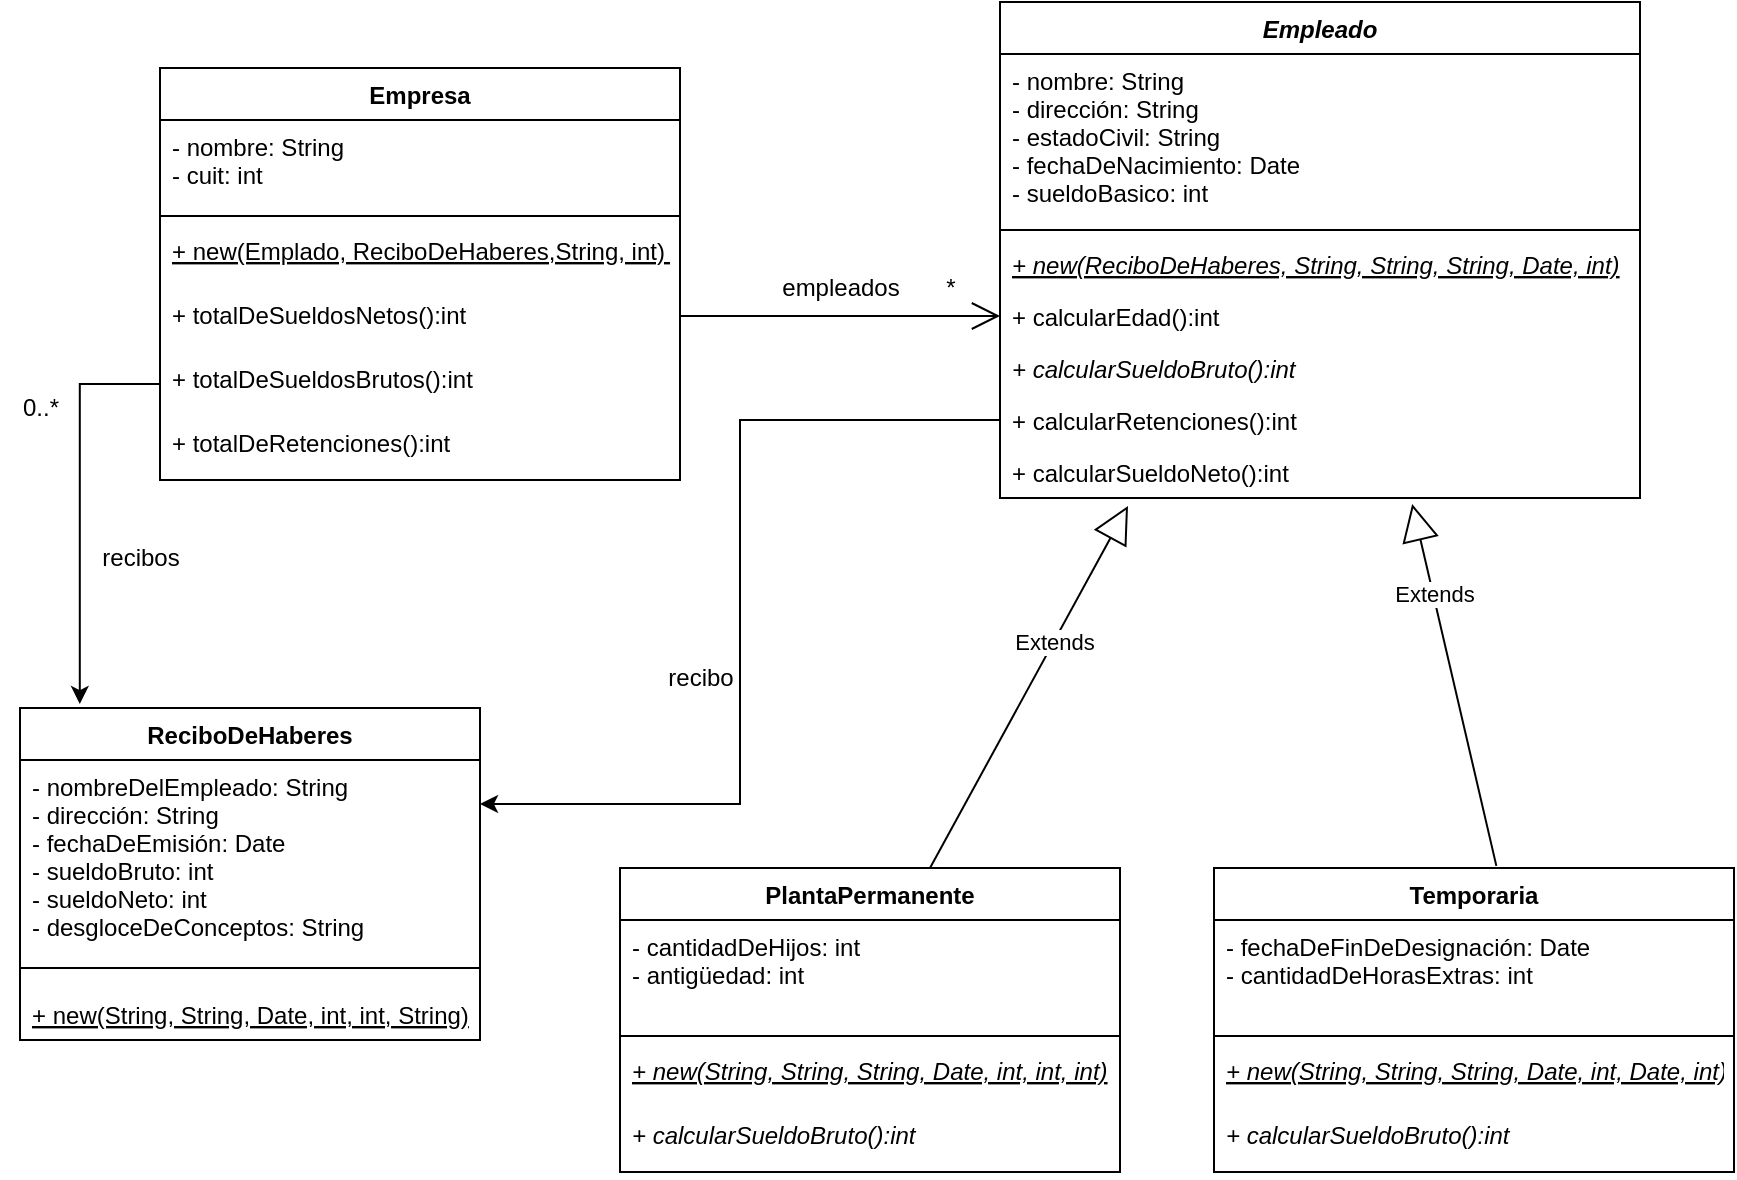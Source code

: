 <mxfile version="20.2.7" type="github">
  <diagram id="Ps4Gi2olXtC4p8bb6u-N" name="Página-1">
    <mxGraphModel dx="1689" dy="474" grid="1" gridSize="10" guides="1" tooltips="1" connect="1" arrows="1" fold="1" page="1" pageScale="1" pageWidth="827" pageHeight="1169" math="0" shadow="0">
      <root>
        <mxCell id="0" />
        <mxCell id="1" parent="0" />
        <mxCell id="JwWYeNIe6zn2I5OlYumR-1" value="Empresa" style="swimlane;fontStyle=1;align=center;verticalAlign=top;childLayout=stackLayout;horizontal=1;startSize=26;horizontalStack=0;resizeParent=1;resizeParentMax=0;resizeLast=0;collapsible=1;marginBottom=0;" parent="1" vertex="1">
          <mxGeometry x="40" y="40" width="260" height="206" as="geometry" />
        </mxCell>
        <mxCell id="JwWYeNIe6zn2I5OlYumR-2" value="- nombre: String&#xa;- cuit: int&#xa;" style="text;strokeColor=none;fillColor=none;align=left;verticalAlign=top;spacingLeft=4;spacingRight=4;overflow=hidden;rotatable=0;points=[[0,0.5],[1,0.5]];portConstraint=eastwest;" parent="JwWYeNIe6zn2I5OlYumR-1" vertex="1">
          <mxGeometry y="26" width="260" height="44" as="geometry" />
        </mxCell>
        <mxCell id="JwWYeNIe6zn2I5OlYumR-3" value="" style="line;strokeWidth=1;fillColor=none;align=left;verticalAlign=middle;spacingTop=-1;spacingLeft=3;spacingRight=3;rotatable=0;labelPosition=right;points=[];portConstraint=eastwest;" parent="JwWYeNIe6zn2I5OlYumR-1" vertex="1">
          <mxGeometry y="70" width="260" height="8" as="geometry" />
        </mxCell>
        <mxCell id="JwWYeNIe6zn2I5OlYumR-4" value="+ new(Emplado, ReciboDeHaberes,String, int) &#xa;   &#xa;" style="text;strokeColor=none;fillColor=none;align=left;verticalAlign=top;spacingLeft=4;spacingRight=4;overflow=hidden;rotatable=0;points=[[0,0.5],[1,0.5]];portConstraint=eastwest;fontStyle=4" parent="JwWYeNIe6zn2I5OlYumR-1" vertex="1">
          <mxGeometry y="78" width="260" height="32" as="geometry" />
        </mxCell>
        <mxCell id="tTE6m5quFMN1DRPSZeRv-21" value="+ totalDeSueldosNetos():int&#xa;" style="text;strokeColor=none;fillColor=none;align=left;verticalAlign=top;spacingLeft=4;spacingRight=4;overflow=hidden;rotatable=0;points=[[0,0.5],[1,0.5]];portConstraint=eastwest;fontStyle=0" parent="JwWYeNIe6zn2I5OlYumR-1" vertex="1">
          <mxGeometry y="110" width="260" height="32" as="geometry" />
        </mxCell>
        <mxCell id="tTE6m5quFMN1DRPSZeRv-22" value="+ totalDeSueldosBrutos():int&#xa;" style="text;strokeColor=none;fillColor=none;align=left;verticalAlign=top;spacingLeft=4;spacingRight=4;overflow=hidden;rotatable=0;points=[[0,0.5],[1,0.5]];portConstraint=eastwest;fontStyle=0" parent="JwWYeNIe6zn2I5OlYumR-1" vertex="1">
          <mxGeometry y="142" width="260" height="32" as="geometry" />
        </mxCell>
        <mxCell id="tTE6m5quFMN1DRPSZeRv-23" value="+ totalDeRetenciones():int&#xa;" style="text;strokeColor=none;fillColor=none;align=left;verticalAlign=top;spacingLeft=4;spacingRight=4;overflow=hidden;rotatable=0;points=[[0,0.5],[1,0.5]];portConstraint=eastwest;fontStyle=0" parent="JwWYeNIe6zn2I5OlYumR-1" vertex="1">
          <mxGeometry y="174" width="260" height="32" as="geometry" />
        </mxCell>
        <mxCell id="JwWYeNIe6zn2I5OlYumR-20" value="" style="endArrow=open;endFill=1;endSize=12;html=1;rounded=0;" parent="1" edge="1">
          <mxGeometry width="160" relative="1" as="geometry">
            <mxPoint x="300" y="164" as="sourcePoint" />
            <mxPoint x="460" y="164" as="targetPoint" />
          </mxGeometry>
        </mxCell>
        <mxCell id="JwWYeNIe6zn2I5OlYumR-22" value="empleados" style="text;html=1;align=center;verticalAlign=middle;resizable=0;points=[];autosize=1;strokeColor=none;fillColor=none;" parent="1" vertex="1">
          <mxGeometry x="340" y="135" width="80" height="30" as="geometry" />
        </mxCell>
        <mxCell id="eOfQtxofEK8c-xlT3uKf-5" value="PlantaPermanente" style="swimlane;fontStyle=1;align=center;verticalAlign=top;childLayout=stackLayout;horizontal=1;startSize=26;horizontalStack=0;resizeParent=1;resizeParentMax=0;resizeLast=0;collapsible=1;marginBottom=0;" parent="1" vertex="1">
          <mxGeometry x="270" y="440" width="250" height="152" as="geometry" />
        </mxCell>
        <mxCell id="eOfQtxofEK8c-xlT3uKf-6" value="- cantidadDeHijos: int&#xa;- antigüedad: int&#xa;" style="text;strokeColor=none;fillColor=none;align=left;verticalAlign=top;spacingLeft=4;spacingRight=4;overflow=hidden;rotatable=0;points=[[0,0.5],[1,0.5]];portConstraint=eastwest;" parent="eOfQtxofEK8c-xlT3uKf-5" vertex="1">
          <mxGeometry y="26" width="250" height="54" as="geometry" />
        </mxCell>
        <mxCell id="eOfQtxofEK8c-xlT3uKf-7" value="" style="line;strokeWidth=1;fillColor=none;align=left;verticalAlign=middle;spacingTop=-1;spacingLeft=3;spacingRight=3;rotatable=0;labelPosition=right;points=[];portConstraint=eastwest;" parent="eOfQtxofEK8c-xlT3uKf-5" vertex="1">
          <mxGeometry y="80" width="250" height="8" as="geometry" />
        </mxCell>
        <mxCell id="eOfQtxofEK8c-xlT3uKf-8" value="+ new(String, String, String, Date, int, int, int)&#xa;" style="text;strokeColor=none;fillColor=none;align=left;verticalAlign=top;spacingLeft=4;spacingRight=4;overflow=hidden;rotatable=0;points=[[0,0.5],[1,0.5]];portConstraint=eastwest;fontStyle=6" parent="eOfQtxofEK8c-xlT3uKf-5" vertex="1">
          <mxGeometry y="88" width="250" height="32" as="geometry" />
        </mxCell>
        <mxCell id="tTE6m5quFMN1DRPSZeRv-11" value="+ calcularSueldoBruto():int&#xa;" style="text;strokeColor=none;fillColor=none;align=left;verticalAlign=top;spacingLeft=4;spacingRight=4;overflow=hidden;rotatable=0;points=[[0,0.5],[1,0.5]];portConstraint=eastwest;fontStyle=2" parent="eOfQtxofEK8c-xlT3uKf-5" vertex="1">
          <mxGeometry y="120" width="250" height="32" as="geometry" />
        </mxCell>
        <mxCell id="eOfQtxofEK8c-xlT3uKf-9" value="Temporaria" style="swimlane;fontStyle=1;align=center;verticalAlign=top;childLayout=stackLayout;horizontal=1;startSize=26;horizontalStack=0;resizeParent=1;resizeParentMax=0;resizeLast=0;collapsible=1;marginBottom=0;" parent="1" vertex="1">
          <mxGeometry x="567" y="440" width="260" height="152" as="geometry" />
        </mxCell>
        <mxCell id="eOfQtxofEK8c-xlT3uKf-10" value="- fechaDeFinDeDesignación: Date&#xa;- cantidadDeHorasExtras: int&#xa;&#xa;" style="text;strokeColor=none;fillColor=none;align=left;verticalAlign=top;spacingLeft=4;spacingRight=4;overflow=hidden;rotatable=0;points=[[0,0.5],[1,0.5]];portConstraint=eastwest;" parent="eOfQtxofEK8c-xlT3uKf-9" vertex="1">
          <mxGeometry y="26" width="260" height="54" as="geometry" />
        </mxCell>
        <mxCell id="eOfQtxofEK8c-xlT3uKf-11" value="" style="line;strokeWidth=1;fillColor=none;align=left;verticalAlign=middle;spacingTop=-1;spacingLeft=3;spacingRight=3;rotatable=0;labelPosition=right;points=[];portConstraint=eastwest;" parent="eOfQtxofEK8c-xlT3uKf-9" vertex="1">
          <mxGeometry y="80" width="260" height="8" as="geometry" />
        </mxCell>
        <mxCell id="eOfQtxofEK8c-xlT3uKf-12" value="+ new(String, String, String, Date, int, Date, int)&#xa;" style="text;strokeColor=none;fillColor=none;align=left;verticalAlign=top;spacingLeft=4;spacingRight=4;overflow=hidden;rotatable=0;points=[[0,0.5],[1,0.5]];portConstraint=eastwest;fontStyle=6" parent="eOfQtxofEK8c-xlT3uKf-9" vertex="1">
          <mxGeometry y="88" width="260" height="32" as="geometry" />
        </mxCell>
        <mxCell id="tTE6m5quFMN1DRPSZeRv-12" value="+ calcularSueldoBruto():int" style="text;strokeColor=none;fillColor=none;align=left;verticalAlign=top;spacingLeft=4;spacingRight=4;overflow=hidden;rotatable=0;points=[[0,0.5],[1,0.5]];portConstraint=eastwest;fontStyle=2" parent="eOfQtxofEK8c-xlT3uKf-9" vertex="1">
          <mxGeometry y="120" width="260" height="32" as="geometry" />
        </mxCell>
        <mxCell id="eOfQtxofEK8c-xlT3uKf-18" value="Extends" style="endArrow=block;endSize=16;endFill=0;html=1;rounded=0;exitX=0.62;exitY=0;exitDx=0;exitDy=0;exitPerimeter=0;entryX=0.2;entryY=1.154;entryDx=0;entryDy=0;entryPerimeter=0;" parent="1" source="eOfQtxofEK8c-xlT3uKf-5" target="tTE6m5quFMN1DRPSZeRv-16" edge="1">
          <mxGeometry x="0.25" width="160" relative="1" as="geometry">
            <mxPoint x="330" y="370" as="sourcePoint" />
            <mxPoint x="420" y="240" as="targetPoint" />
            <Array as="points" />
            <mxPoint as="offset" />
          </mxGeometry>
        </mxCell>
        <mxCell id="eOfQtxofEK8c-xlT3uKf-19" value="Extends" style="endArrow=block;endSize=16;endFill=0;html=1;rounded=0;exitX=0.543;exitY=-0.007;exitDx=0;exitDy=0;exitPerimeter=0;entryX=0.644;entryY=1.115;entryDx=0;entryDy=0;entryPerimeter=0;" parent="1" source="eOfQtxofEK8c-xlT3uKf-9" target="tTE6m5quFMN1DRPSZeRv-16" edge="1">
          <mxGeometry x="0.5" width="160" relative="1" as="geometry">
            <mxPoint x="660" y="340" as="sourcePoint" />
            <mxPoint x="550" y="290" as="targetPoint" />
            <Array as="points" />
            <mxPoint as="offset" />
          </mxGeometry>
        </mxCell>
        <mxCell id="tTE6m5quFMN1DRPSZeRv-3" value="Empleado" style="swimlane;fontStyle=3;align=center;verticalAlign=top;childLayout=stackLayout;horizontal=1;startSize=26;horizontalStack=0;resizeParent=1;resizeParentMax=0;resizeLast=0;collapsible=1;marginBottom=0;" parent="1" vertex="1">
          <mxGeometry x="460" y="7" width="320" height="248" as="geometry" />
        </mxCell>
        <mxCell id="tTE6m5quFMN1DRPSZeRv-4" value="- nombre: String&#xa;- dirección: String&#xa;- estadoCivil: String&#xa;- fechaDeNacimiento: Date&#xa;- sueldoBasico: int" style="text;strokeColor=none;fillColor=none;align=left;verticalAlign=top;spacingLeft=4;spacingRight=4;overflow=hidden;rotatable=0;points=[[0,0.5],[1,0.5]];portConstraint=eastwest;" parent="tTE6m5quFMN1DRPSZeRv-3" vertex="1">
          <mxGeometry y="26" width="320" height="84" as="geometry" />
        </mxCell>
        <mxCell id="tTE6m5quFMN1DRPSZeRv-5" value="" style="line;strokeWidth=1;fillColor=none;align=left;verticalAlign=middle;spacingTop=-1;spacingLeft=3;spacingRight=3;rotatable=0;labelPosition=right;points=[];portConstraint=eastwest;" parent="tTE6m5quFMN1DRPSZeRv-3" vertex="1">
          <mxGeometry y="110" width="320" height="8" as="geometry" />
        </mxCell>
        <mxCell id="tTE6m5quFMN1DRPSZeRv-6" value="+ new(ReciboDeHaberes, String, String, String, Date, int)&#xa;" style="text;strokeColor=none;fillColor=none;align=left;verticalAlign=top;spacingLeft=4;spacingRight=4;overflow=hidden;rotatable=0;points=[[0,0.5],[1,0.5]];portConstraint=eastwest;fontStyle=6" parent="tTE6m5quFMN1DRPSZeRv-3" vertex="1">
          <mxGeometry y="118" width="320" height="26" as="geometry" />
        </mxCell>
        <mxCell id="tTE6m5quFMN1DRPSZeRv-9" value="+ calcularEdad():int" style="text;strokeColor=none;fillColor=none;align=left;verticalAlign=top;spacingLeft=4;spacingRight=4;overflow=hidden;rotatable=0;points=[[0,0.5],[1,0.5]];portConstraint=eastwest;fontStyle=0" parent="tTE6m5quFMN1DRPSZeRv-3" vertex="1">
          <mxGeometry y="144" width="320" height="26" as="geometry" />
        </mxCell>
        <mxCell id="tTE6m5quFMN1DRPSZeRv-10" value="+ calcularSueldoBruto():int" style="text;strokeColor=none;fillColor=none;align=left;verticalAlign=top;spacingLeft=4;spacingRight=4;overflow=hidden;rotatable=0;points=[[0,0.5],[1,0.5]];portConstraint=eastwest;fontStyle=2" parent="tTE6m5quFMN1DRPSZeRv-3" vertex="1">
          <mxGeometry y="170" width="320" height="26" as="geometry" />
        </mxCell>
        <mxCell id="tTE6m5quFMN1DRPSZeRv-13" value="+ calcularRetenciones():int" style="text;strokeColor=none;fillColor=none;align=left;verticalAlign=top;spacingLeft=4;spacingRight=4;overflow=hidden;rotatable=0;points=[[0,0.5],[1,0.5]];portConstraint=eastwest;fontStyle=0" parent="tTE6m5quFMN1DRPSZeRv-3" vertex="1">
          <mxGeometry y="196" width="320" height="26" as="geometry" />
        </mxCell>
        <mxCell id="tTE6m5quFMN1DRPSZeRv-16" value="+ calcularSueldoNeto():int&#xa;" style="text;strokeColor=none;fillColor=none;align=left;verticalAlign=top;spacingLeft=4;spacingRight=4;overflow=hidden;rotatable=0;points=[[0,0.5],[1,0.5]];portConstraint=eastwest;fontStyle=0" parent="tTE6m5quFMN1DRPSZeRv-3" vertex="1">
          <mxGeometry y="222" width="320" height="26" as="geometry" />
        </mxCell>
        <mxCell id="tTE6m5quFMN1DRPSZeRv-17" value="ReciboDeHaberes" style="swimlane;fontStyle=1;align=center;verticalAlign=top;childLayout=stackLayout;horizontal=1;startSize=26;horizontalStack=0;resizeParent=1;resizeParentMax=0;resizeLast=0;collapsible=1;marginBottom=0;" parent="1" vertex="1">
          <mxGeometry x="-30" y="360" width="230" height="166" as="geometry" />
        </mxCell>
        <mxCell id="tTE6m5quFMN1DRPSZeRv-18" value="- nombreDelEmpleado: String&#xa;- dirección: String&#xa;- fechaDeEmisión: Date&#xa;- sueldoBruto: int&#xa;- sueldoNeto: int&#xa;- desgloceDeConceptos: String&#xa;&#xa;" style="text;strokeColor=none;fillColor=none;align=left;verticalAlign=top;spacingLeft=4;spacingRight=4;overflow=hidden;rotatable=0;points=[[0,0.5],[1,0.5]];portConstraint=eastwest;" parent="tTE6m5quFMN1DRPSZeRv-17" vertex="1">
          <mxGeometry y="26" width="230" height="94" as="geometry" />
        </mxCell>
        <mxCell id="tTE6m5quFMN1DRPSZeRv-19" value="" style="line;strokeWidth=1;fillColor=none;align=left;verticalAlign=middle;spacingTop=-1;spacingLeft=3;spacingRight=3;rotatable=0;labelPosition=right;points=[];portConstraint=eastwest;" parent="tTE6m5quFMN1DRPSZeRv-17" vertex="1">
          <mxGeometry y="120" width="230" height="20" as="geometry" />
        </mxCell>
        <mxCell id="tTE6m5quFMN1DRPSZeRv-20" value="+ new(String, String, Date, int, int, String)&#xa;" style="text;strokeColor=none;fillColor=none;align=left;verticalAlign=top;spacingLeft=4;spacingRight=4;overflow=hidden;rotatable=0;points=[[0,0.5],[1,0.5]];portConstraint=eastwest;fontStyle=4" parent="tTE6m5quFMN1DRPSZeRv-17" vertex="1">
          <mxGeometry y="140" width="230" height="26" as="geometry" />
        </mxCell>
        <mxCell id="tTE6m5quFMN1DRPSZeRv-32" style="edgeStyle=orthogonalEdgeStyle;rounded=0;orthogonalLoop=1;jettySize=auto;html=1;entryX=0.13;entryY=-0.012;entryDx=0;entryDy=0;entryPerimeter=0;" parent="1" source="tTE6m5quFMN1DRPSZeRv-22" target="tTE6m5quFMN1DRPSZeRv-17" edge="1">
          <mxGeometry relative="1" as="geometry" />
        </mxCell>
        <mxCell id="tTE6m5quFMN1DRPSZeRv-33" style="edgeStyle=orthogonalEdgeStyle;rounded=0;orthogonalLoop=1;jettySize=auto;html=1;entryX=1;entryY=0.234;entryDx=0;entryDy=0;entryPerimeter=0;" parent="1" source="tTE6m5quFMN1DRPSZeRv-13" target="tTE6m5quFMN1DRPSZeRv-18" edge="1">
          <mxGeometry relative="1" as="geometry" />
        </mxCell>
        <mxCell id="tTE6m5quFMN1DRPSZeRv-34" value="recibos&lt;br&gt;" style="text;html=1;align=center;verticalAlign=middle;resizable=0;points=[];autosize=1;strokeColor=none;fillColor=none;" parent="1" vertex="1">
          <mxGeometry y="270" width="60" height="30" as="geometry" />
        </mxCell>
        <mxCell id="tTE6m5quFMN1DRPSZeRv-35" value="0..*" style="text;html=1;align=center;verticalAlign=middle;resizable=0;points=[];autosize=1;strokeColor=none;fillColor=none;" parent="1" vertex="1">
          <mxGeometry x="-40" y="195" width="40" height="30" as="geometry" />
        </mxCell>
        <mxCell id="tTE6m5quFMN1DRPSZeRv-36" value="recibo" style="text;html=1;align=center;verticalAlign=middle;resizable=0;points=[];autosize=1;strokeColor=none;fillColor=none;" parent="1" vertex="1">
          <mxGeometry x="280" y="330" width="60" height="30" as="geometry" />
        </mxCell>
        <mxCell id="v_QjL21fYk2GByQPaKbl-1" value="*" style="text;html=1;align=center;verticalAlign=middle;resizable=0;points=[];autosize=1;strokeColor=none;fillColor=none;" vertex="1" parent="1">
          <mxGeometry x="420" y="135" width="30" height="30" as="geometry" />
        </mxCell>
      </root>
    </mxGraphModel>
  </diagram>
</mxfile>
